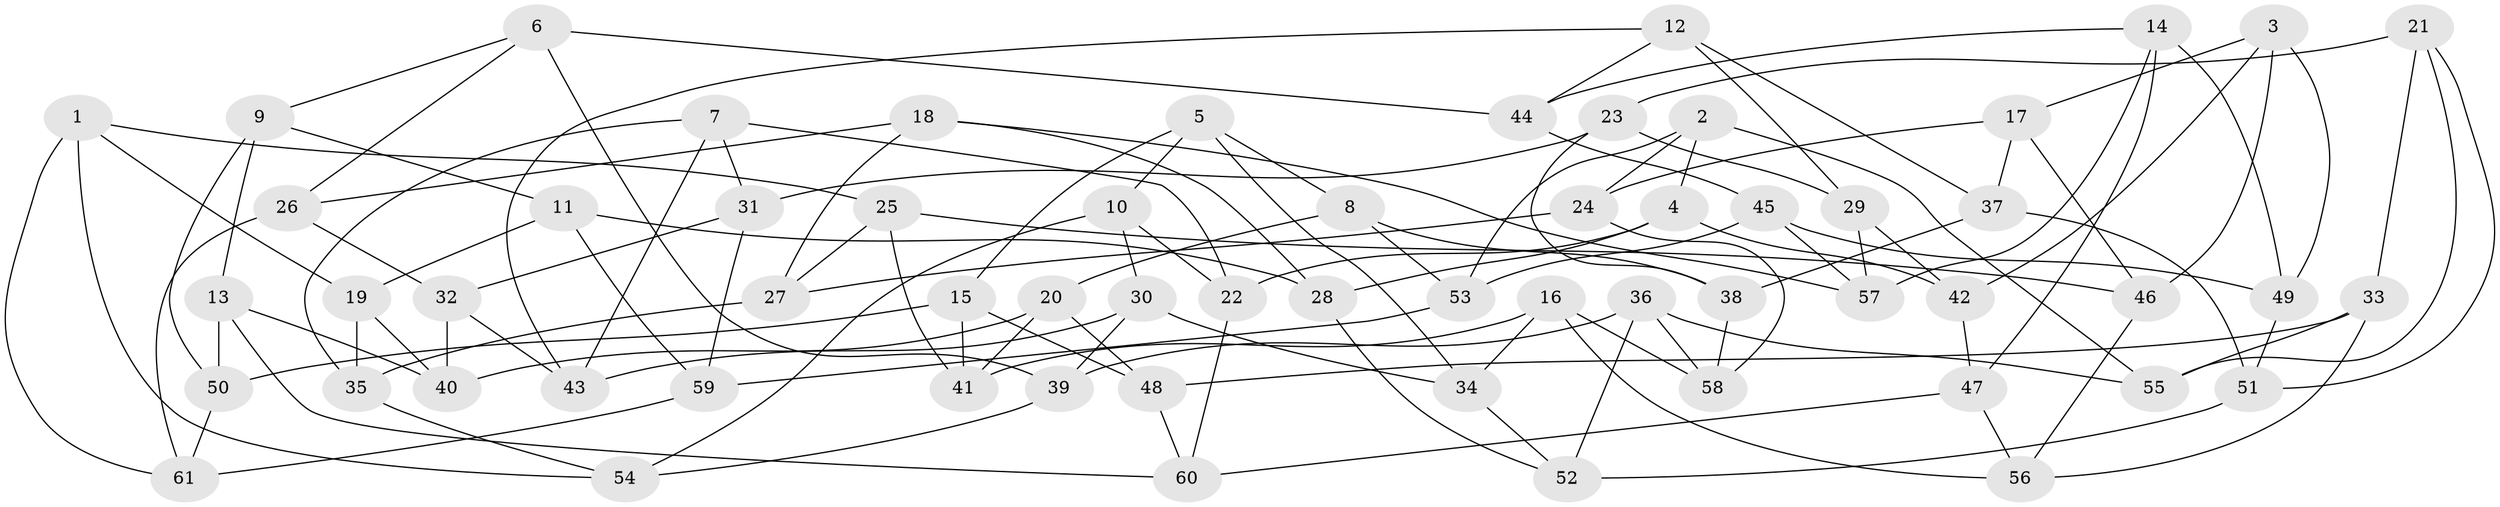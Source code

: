 // Generated by graph-tools (version 1.1) at 2025/58/03/09/25 04:58:16]
// undirected, 61 vertices, 122 edges
graph export_dot {
graph [start="1"]
  node [color=gray90,style=filled];
  1;
  2;
  3;
  4;
  5;
  6;
  7;
  8;
  9;
  10;
  11;
  12;
  13;
  14;
  15;
  16;
  17;
  18;
  19;
  20;
  21;
  22;
  23;
  24;
  25;
  26;
  27;
  28;
  29;
  30;
  31;
  32;
  33;
  34;
  35;
  36;
  37;
  38;
  39;
  40;
  41;
  42;
  43;
  44;
  45;
  46;
  47;
  48;
  49;
  50;
  51;
  52;
  53;
  54;
  55;
  56;
  57;
  58;
  59;
  60;
  61;
  1 -- 61;
  1 -- 19;
  1 -- 25;
  1 -- 54;
  2 -- 4;
  2 -- 53;
  2 -- 24;
  2 -- 55;
  3 -- 17;
  3 -- 49;
  3 -- 46;
  3 -- 42;
  4 -- 28;
  4 -- 22;
  4 -- 42;
  5 -- 15;
  5 -- 10;
  5 -- 34;
  5 -- 8;
  6 -- 26;
  6 -- 39;
  6 -- 44;
  6 -- 9;
  7 -- 22;
  7 -- 35;
  7 -- 31;
  7 -- 43;
  8 -- 53;
  8 -- 38;
  8 -- 20;
  9 -- 13;
  9 -- 50;
  9 -- 11;
  10 -- 54;
  10 -- 30;
  10 -- 22;
  11 -- 59;
  11 -- 19;
  11 -- 28;
  12 -- 29;
  12 -- 43;
  12 -- 44;
  12 -- 37;
  13 -- 40;
  13 -- 60;
  13 -- 50;
  14 -- 44;
  14 -- 49;
  14 -- 57;
  14 -- 47;
  15 -- 41;
  15 -- 50;
  15 -- 48;
  16 -- 58;
  16 -- 34;
  16 -- 56;
  16 -- 41;
  17 -- 37;
  17 -- 24;
  17 -- 46;
  18 -- 26;
  18 -- 27;
  18 -- 57;
  18 -- 28;
  19 -- 40;
  19 -- 35;
  20 -- 48;
  20 -- 41;
  20 -- 40;
  21 -- 55;
  21 -- 23;
  21 -- 51;
  21 -- 33;
  22 -- 60;
  23 -- 38;
  23 -- 29;
  23 -- 31;
  24 -- 58;
  24 -- 27;
  25 -- 27;
  25 -- 46;
  25 -- 41;
  26 -- 61;
  26 -- 32;
  27 -- 35;
  28 -- 52;
  29 -- 57;
  29 -- 42;
  30 -- 43;
  30 -- 34;
  30 -- 39;
  31 -- 32;
  31 -- 59;
  32 -- 40;
  32 -- 43;
  33 -- 48;
  33 -- 56;
  33 -- 55;
  34 -- 52;
  35 -- 54;
  36 -- 52;
  36 -- 39;
  36 -- 58;
  36 -- 55;
  37 -- 38;
  37 -- 51;
  38 -- 58;
  39 -- 54;
  42 -- 47;
  44 -- 45;
  45 -- 53;
  45 -- 49;
  45 -- 57;
  46 -- 56;
  47 -- 56;
  47 -- 60;
  48 -- 60;
  49 -- 51;
  50 -- 61;
  51 -- 52;
  53 -- 59;
  59 -- 61;
}
